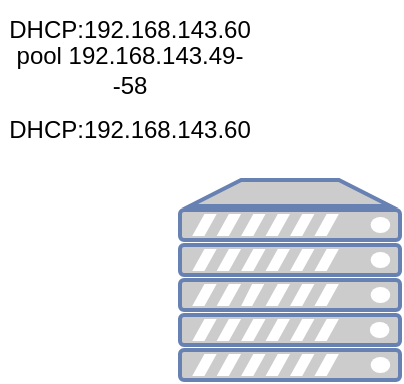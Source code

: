 <mxfile version="23.0.1" type="github">
  <diagram name="Page-1" id="-7r7Z-f3XVGiwXPn8XcL">
    <mxGraphModel dx="1050" dy="538" grid="1" gridSize="10" guides="1" tooltips="1" connect="1" arrows="1" fold="1" page="1" pageScale="1" pageWidth="827" pageHeight="1169" math="0" shadow="0">
      <root>
        <mxCell id="0" />
        <mxCell id="1" parent="0" />
        <mxCell id="ASq-XUtW5CoV-P0M0Zhf-2" value="" style="fontColor=#0066CC;verticalAlign=top;verticalLabelPosition=bottom;labelPosition=center;align=center;html=1;outlineConnect=0;fillColor=#CCCCCC;strokeColor=#6881B3;gradientColor=none;gradientDirection=north;strokeWidth=2;shape=mxgraph.networks.server;" vertex="1" parent="1">
          <mxGeometry x="100" y="140" width="110" height="100" as="geometry" />
        </mxCell>
        <mxCell id="ASq-XUtW5CoV-P0M0Zhf-3" value="pool 192.168.143.49--58" style="text;html=1;strokeColor=none;fillColor=none;align=center;verticalAlign=middle;whiteSpace=wrap;rounded=0;" vertex="1" parent="1">
          <mxGeometry x="10" y="70" width="130" height="30" as="geometry" />
        </mxCell>
        <mxCell id="ASq-XUtW5CoV-P0M0Zhf-4" value="DHCP:192.168.143.60" style="text;html=1;strokeColor=none;fillColor=none;align=center;verticalAlign=middle;whiteSpace=wrap;rounded=0;" vertex="1" parent="1">
          <mxGeometry x="10" y="50" width="130" height="30" as="geometry" />
        </mxCell>
        <mxCell id="ASq-XUtW5CoV-P0M0Zhf-5" value="DHCP:192.168.143.60" style="text;html=1;strokeColor=none;fillColor=none;align=center;verticalAlign=middle;whiteSpace=wrap;rounded=0;" vertex="1" parent="1">
          <mxGeometry x="10" y="100" width="130" height="30" as="geometry" />
        </mxCell>
      </root>
    </mxGraphModel>
  </diagram>
</mxfile>

